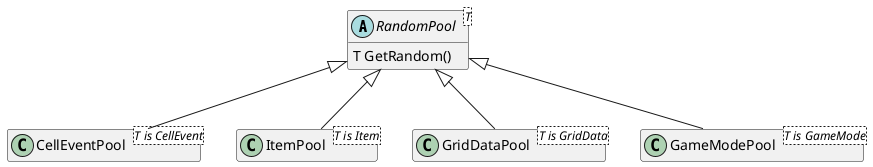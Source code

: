 @startuml
'https://plantuml.com/class-diagram

hide empty members

abstract class RandomPool<T> {
    T GetRandom()
}

class CellEventPool<T is CellEvent> extends RandomPool
class ItemPool<T is Item> extends RandomPool
class GridDataPool<T is GridData> extends RandomPool
class GameModePool<T is GameMode> extends RandomPool

@enduml